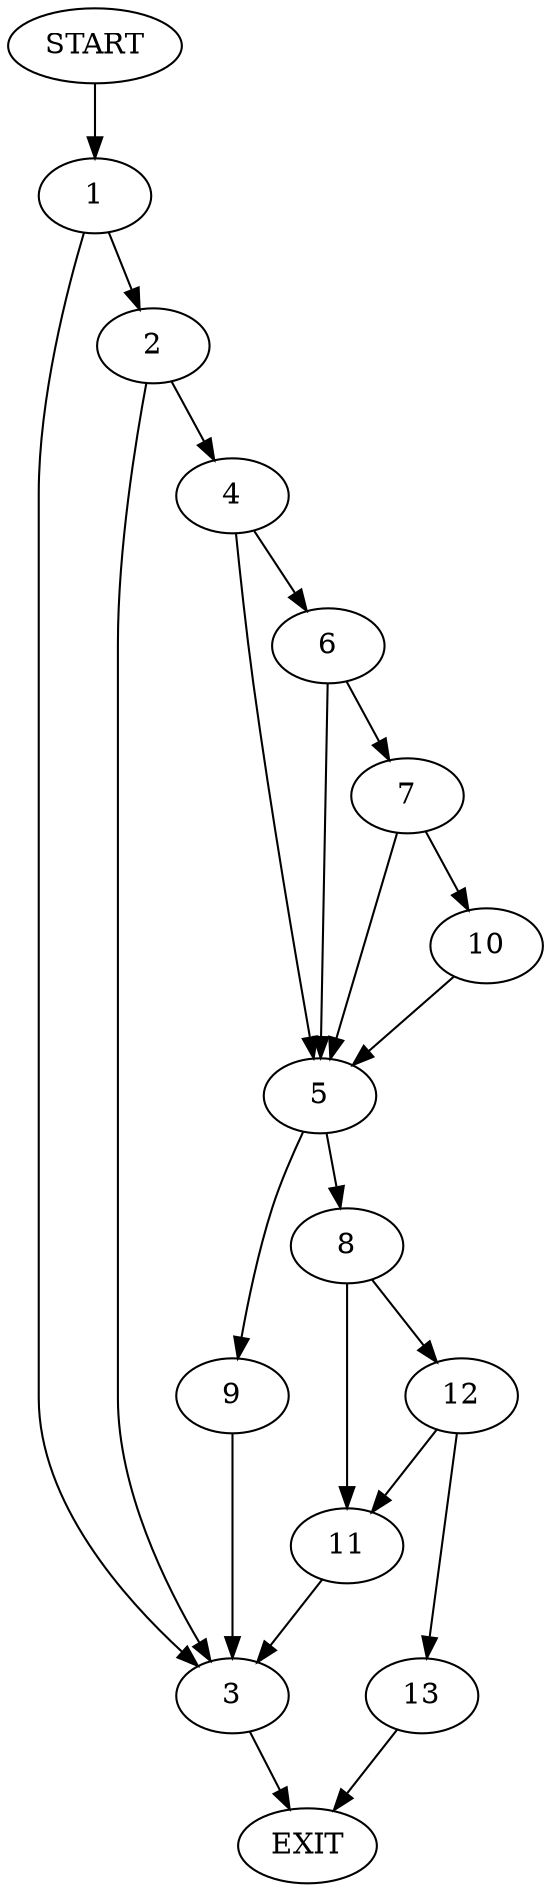 digraph {
0 [label="START"]
14 [label="EXIT"]
0 -> 1
1 -> 2
1 -> 3
2 -> 4
2 -> 3
3 -> 14
4 -> 5
4 -> 6
6 -> 5
6 -> 7
5 -> 8
5 -> 9
7 -> 5
7 -> 10
10 -> 5
8 -> 11
8 -> 12
9 -> 3
12 -> 11
12 -> 13
11 -> 3
13 -> 14
}
